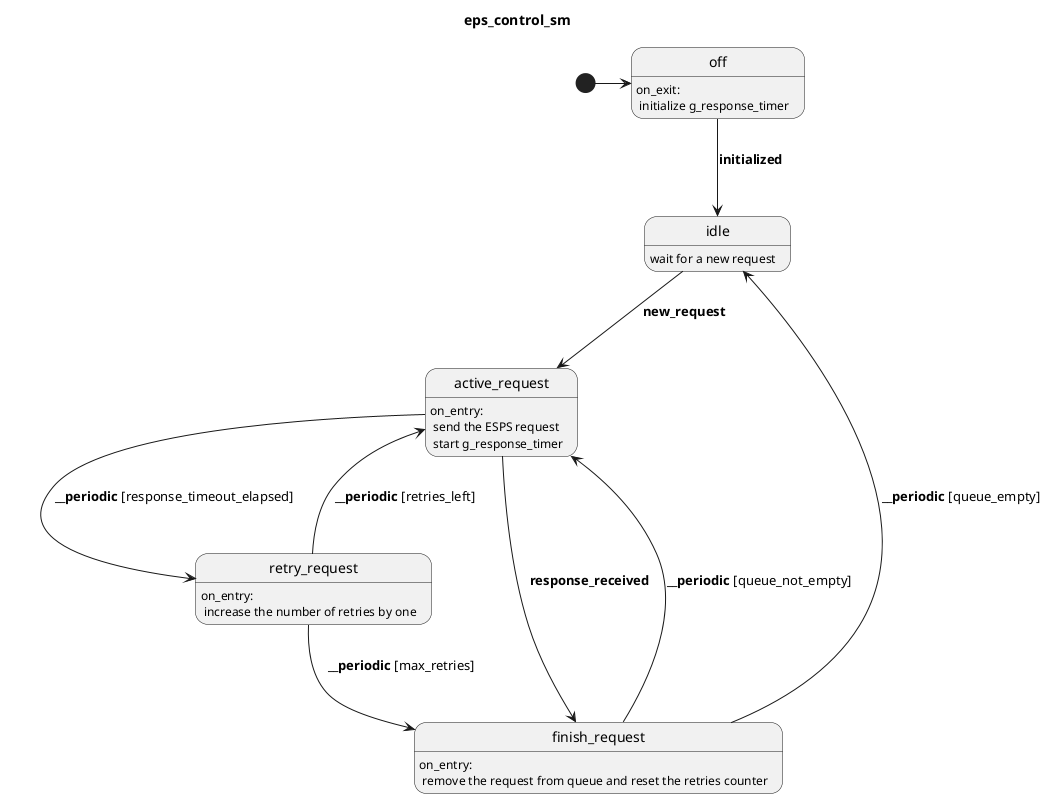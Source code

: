 @startuml
title <b>eps_control_sm
[*] -> off
state off: on_exit: \n initialize g_response_timer
state idle: wait for a new request 
state active_request: on_entry: \n send the ESPS request \n start g_response_timer 
state retry_request: on_entry: \n increase the number of retries by one
state finish_request: on_entry: \n remove the request from queue and reset the retries counter

off --> idle: <b>initialized</b> \n
idle --> active_request: <b>new_request</b> \n
active_request --> retry_request: <b>__periodic</b> [response_timeout_elapsed]\n
active_request --> finish_request: <b>response_received</b> \n
retry_request --> active_request: <b>__periodic</b> [retries_left]\n
retry_request --> finish_request: <b>__periodic</b> [max_retries]\n
finish_request --> active_request: <b>__periodic</b> [queue_not_empty]\n
finish_request --> idle: <b>__periodic</b> [queue_empty]\n
@enduml
